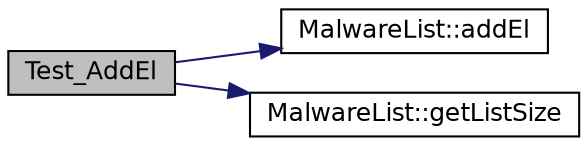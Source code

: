 digraph "Test_AddEl"
{
 // LATEX_PDF_SIZE
  edge [fontname="Helvetica",fontsize="12",labelfontname="Helvetica",labelfontsize="12"];
  node [fontname="Helvetica",fontsize="12",shape=record];
  rankdir="LR";
  Node1 [label="Test_AddEl",height=0.2,width=0.4,color="black", fillcolor="grey75", style="filled", fontcolor="black",tooltip=" "];
  Node1 -> Node2 [color="midnightblue",fontsize="12",style="solid",fontname="Helvetica"];
  Node2 [label="MalwareList::addEl",height=0.2,width=0.4,color="black", fillcolor="white", style="filled",URL="$class_malware_list.html#a5943c087b683e76885d7325d5b2e4a83",tooltip=" "];
  Node1 -> Node3 [color="midnightblue",fontsize="12",style="solid",fontname="Helvetica"];
  Node3 [label="MalwareList::getListSize",height=0.2,width=0.4,color="black", fillcolor="white", style="filled",URL="$class_malware_list.html#a641cd8a921efc498c5f55977c9c21393",tooltip=" "];
}
